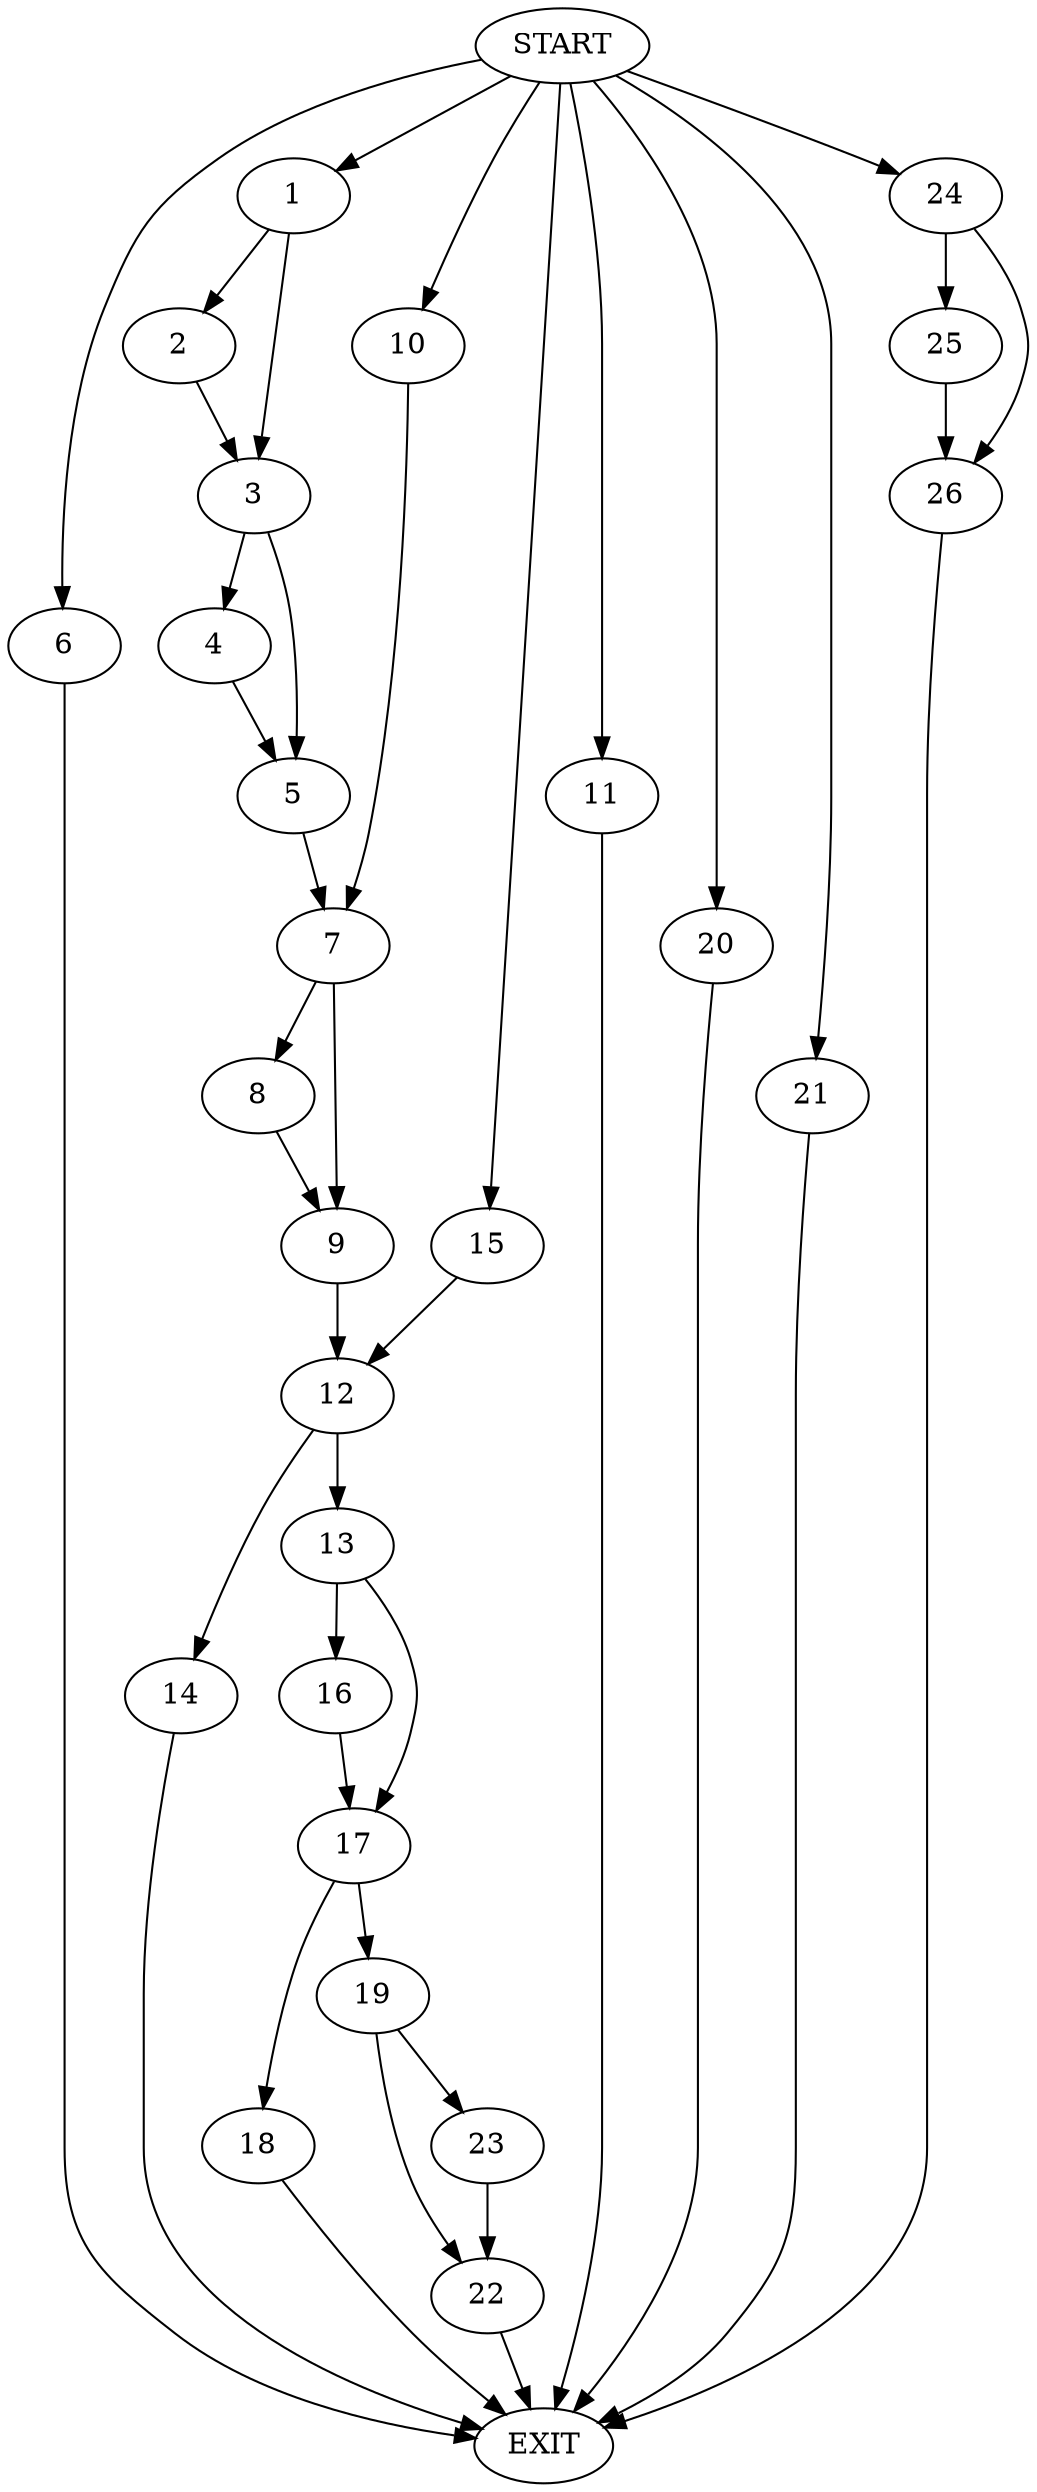 digraph {
0 [label="START"]
27 [label="EXIT"]
0 -> 1
1 -> 2
1 -> 3
2 -> 3
3 -> 4
3 -> 5
0 -> 6
6 -> 27
4 -> 5
5 -> 7
7 -> 8
7 -> 9
0 -> 10
10 -> 7
0 -> 11
11 -> 27
8 -> 9
9 -> 12
12 -> 13
12 -> 14
0 -> 15
15 -> 12
14 -> 27
13 -> 16
13 -> 17
17 -> 18
17 -> 19
16 -> 17
0 -> 20
20 -> 27
0 -> 21
21 -> 27
19 -> 22
19 -> 23
18 -> 27
22 -> 27
23 -> 22
0 -> 24
24 -> 25
24 -> 26
25 -> 26
26 -> 27
}
